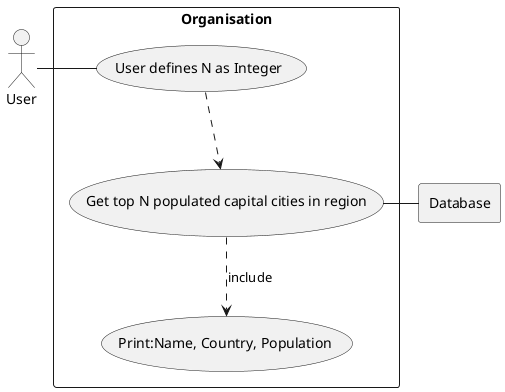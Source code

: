 @startuml



rectangle Database

rectangle "Organisation" {
    usecase UC1 as "User defines N as Integer"

    usecase UC2 as "Get top N populated capital cities in region"

    usecase UCa as "Print:Name, Country, Population"
}
    User - UC1
    UC1 ..> UC2
    UC2 ..> UCa : include
    UC2 - Database


@enduml